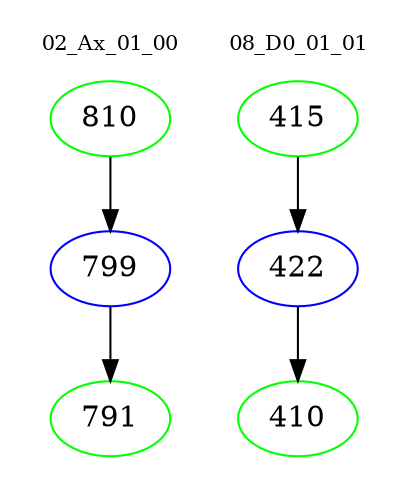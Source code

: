 digraph{
subgraph cluster_0 {
color = white
label = "02_Ax_01_00";
fontsize=10;
T0_810 [label="810", color="green"]
T0_810 -> T0_799 [color="black"]
T0_799 [label="799", color="blue"]
T0_799 -> T0_791 [color="black"]
T0_791 [label="791", color="green"]
}
subgraph cluster_1 {
color = white
label = "08_D0_01_01";
fontsize=10;
T1_415 [label="415", color="green"]
T1_415 -> T1_422 [color="black"]
T1_422 [label="422", color="blue"]
T1_422 -> T1_410 [color="black"]
T1_410 [label="410", color="green"]
}
}

